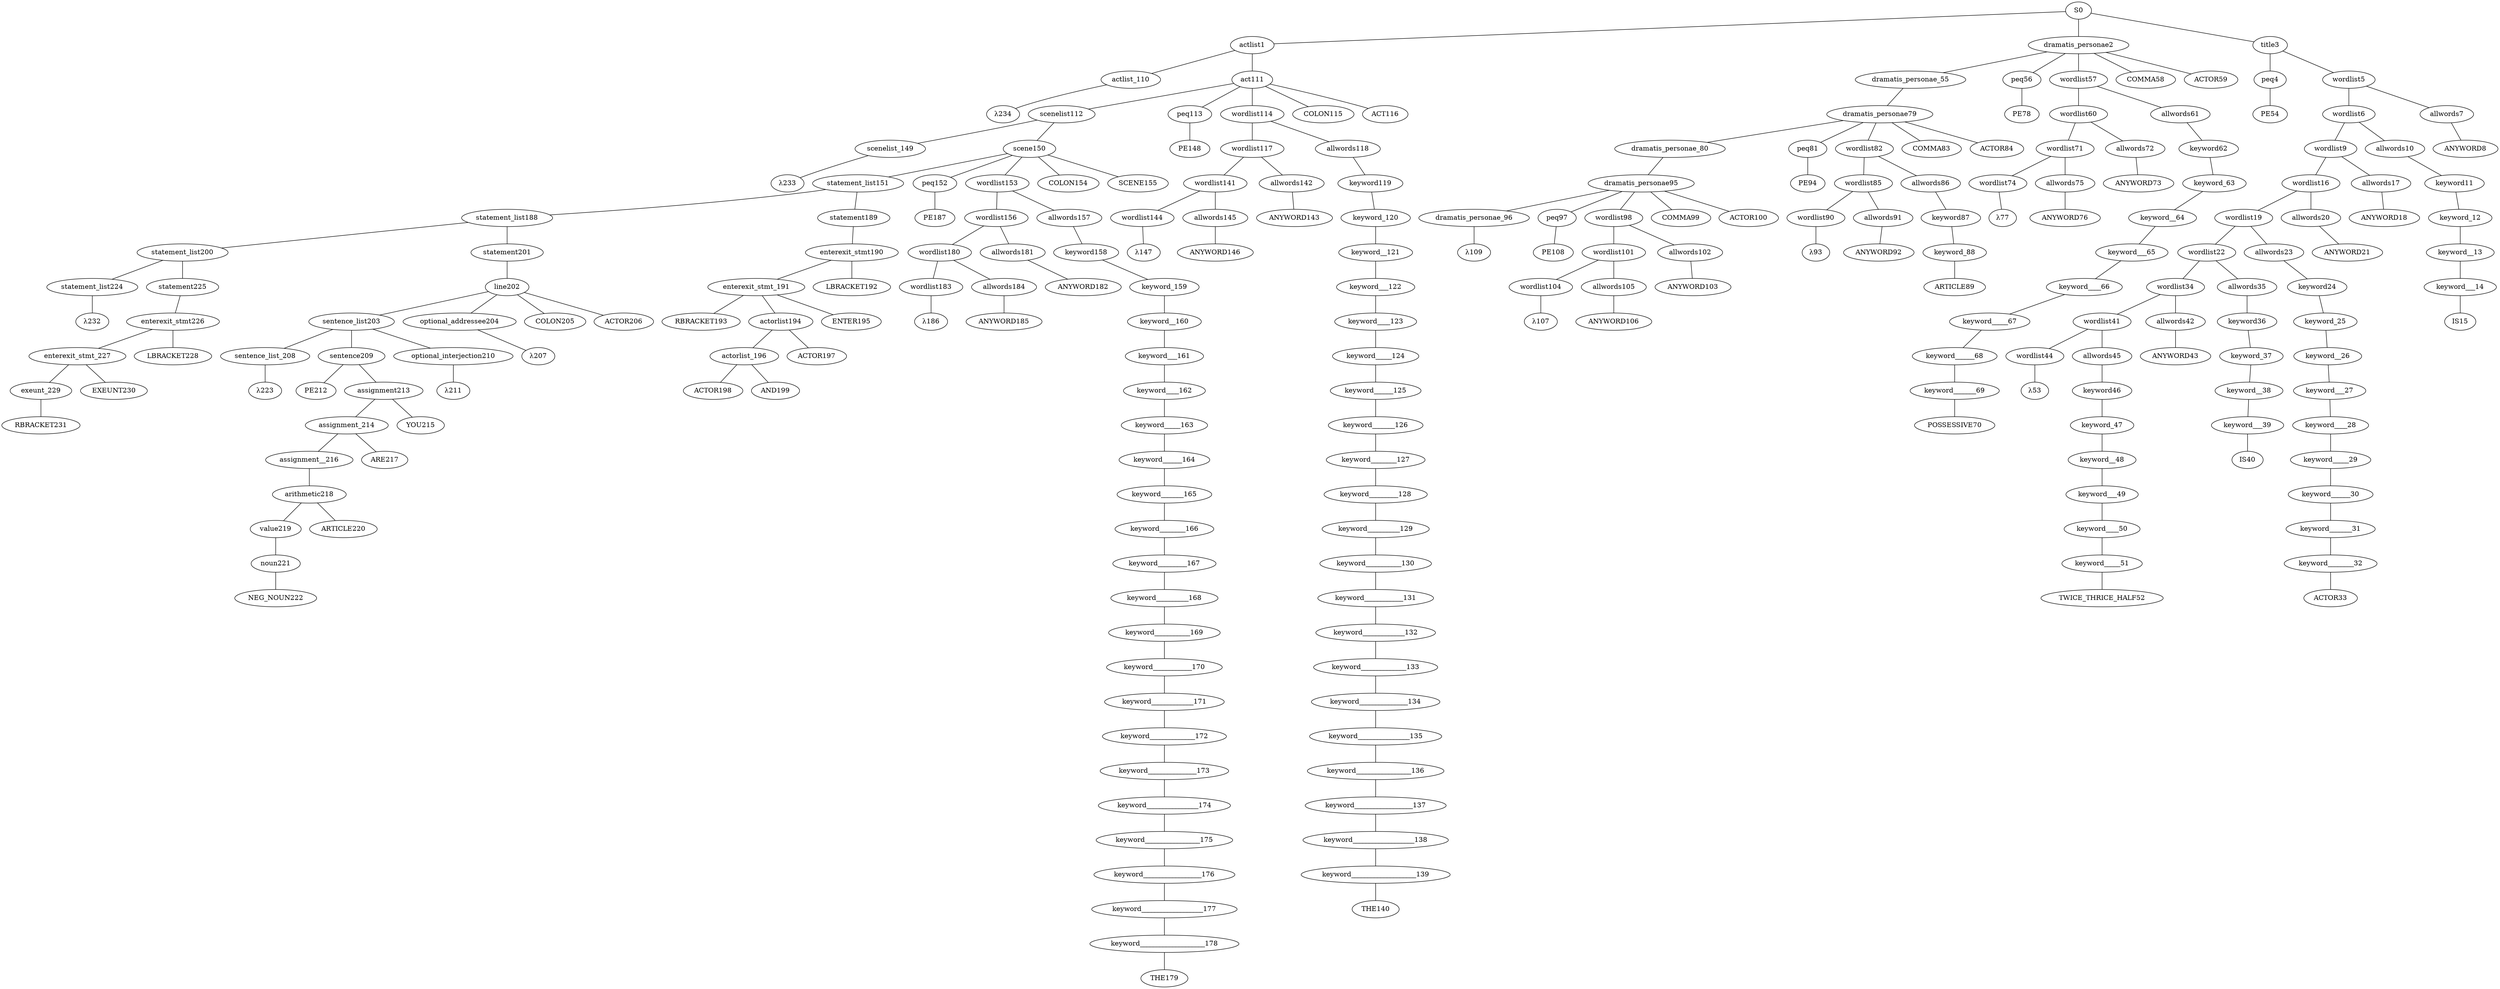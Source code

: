 strict graph {
	S0 -- actlist1
	S0 -- dramatis_personae2
	S0 -- title3

	title3 -- peq4
	title3 -- wordlist5

	wordlist5 -- wordlist6
	wordlist5 -- allwords7

	allwords7 -- ANYWORD8


	wordlist6 -- wordlist9
	wordlist6 -- allwords10

	allwords10 -- keyword11

	keyword11 -- keyword_12

	keyword_12 -- keyword__13

	keyword__13 -- keyword___14

	keyword___14 -- IS15


	wordlist9 -- wordlist16
	wordlist9 -- allwords17

	allwords17 -- ANYWORD18


	wordlist16 -- wordlist19
	wordlist16 -- allwords20

	allwords20 -- ANYWORD21


	wordlist19 -- wordlist22
	wordlist19 -- allwords23

	allwords23 -- keyword24

	keyword24 -- keyword_25

	keyword_25 -- keyword__26

	keyword__26 -- keyword___27

	keyword___27 -- keyword____28

	keyword____28 -- keyword_____29

	keyword_____29 -- keyword______30

	keyword______30 -- keyword_______31

	keyword_______31 -- keyword________32

	keyword________32 -- ACTOR33


	wordlist22 -- wordlist34
	wordlist22 -- allwords35

	allwords35 -- keyword36

	keyword36 -- keyword_37

	keyword_37 -- keyword__38

	keyword__38 -- keyword___39

	keyword___39 -- IS40


	wordlist34 -- wordlist41
	wordlist34 -- allwords42

	allwords42 -- ANYWORD43


	wordlist41 -- wordlist44
	wordlist41 -- allwords45

	allwords45 -- keyword46

	keyword46 -- keyword_47

	keyword_47 -- keyword__48

	keyword__48 -- keyword___49

	keyword___49 -- keyword____50

	keyword____50 -- keyword_____51

	keyword_____51 -- TWICE_THRICE_HALF52


	wordlist44 -- λ53

	peq4 -- PE54


	dramatis_personae2 -- dramatis_personae_55
	dramatis_personae2 -- peq56
	dramatis_personae2 -- wordlist57
	dramatis_personae2 -- COMMA58
	dramatis_personae2 -- ACTOR59



	wordlist57 -- wordlist60
	wordlist57 -- allwords61

	allwords61 -- keyword62

	keyword62 -- keyword_63

	keyword_63 -- keyword__64

	keyword__64 -- keyword___65

	keyword___65 -- keyword____66

	keyword____66 -- keyword_____67

	keyword_____67 -- keyword______68

	keyword______68 -- keyword_______69

	keyword_______69 -- POSSESSIVE70


	wordlist60 -- wordlist71
	wordlist60 -- allwords72

	allwords72 -- ANYWORD73


	wordlist71 -- wordlist74
	wordlist71 -- allwords75

	allwords75 -- ANYWORD76


	wordlist74 -- λ77

	peq56 -- PE78


	dramatis_personae_55 -- dramatis_personae79

	dramatis_personae79 -- dramatis_personae_80
	dramatis_personae79 -- peq81
	dramatis_personae79 -- wordlist82
	dramatis_personae79 -- COMMA83
	dramatis_personae79 -- ACTOR84



	wordlist82 -- wordlist85
	wordlist82 -- allwords86

	allwords86 -- keyword87

	keyword87 -- keyword_88

	keyword_88 -- ARTICLE89


	wordlist85 -- wordlist90
	wordlist85 -- allwords91

	allwords91 -- ANYWORD92


	wordlist90 -- λ93

	peq81 -- PE94


	dramatis_personae_80 -- dramatis_personae95

	dramatis_personae95 -- dramatis_personae_96
	dramatis_personae95 -- peq97
	dramatis_personae95 -- wordlist98
	dramatis_personae95 -- COMMA99
	dramatis_personae95 -- ACTOR100



	wordlist98 -- wordlist101
	wordlist98 -- allwords102

	allwords102 -- ANYWORD103


	wordlist101 -- wordlist104
	wordlist101 -- allwords105

	allwords105 -- ANYWORD106


	wordlist104 -- λ107

	peq97 -- PE108


	dramatis_personae_96 -- λ109

	actlist1 -- actlist_110
	actlist1 -- act111

	act111 -- scenelist112
	act111 -- peq113
	act111 -- wordlist114
	act111 -- COLON115
	act111 -- ACT116



	wordlist114 -- wordlist117
	wordlist114 -- allwords118

	allwords118 -- keyword119

	keyword119 -- keyword_120

	keyword_120 -- keyword__121

	keyword__121 -- keyword___122

	keyword___122 -- keyword____123

	keyword____123 -- keyword_____124

	keyword_____124 -- keyword______125

	keyword______125 -- keyword_______126

	keyword_______126 -- keyword________127

	keyword________127 -- keyword_________128

	keyword_________128 -- keyword__________129

	keyword__________129 -- keyword___________130

	keyword___________130 -- keyword____________131

	keyword____________131 -- keyword_____________132

	keyword_____________132 -- keyword______________133

	keyword______________133 -- keyword_______________134

	keyword_______________134 -- keyword________________135

	keyword________________135 -- keyword_________________136

	keyword_________________136 -- keyword__________________137

	keyword__________________137 -- keyword___________________138

	keyword___________________138 -- keyword____________________139

	keyword____________________139 -- THE140


	wordlist117 -- wordlist141
	wordlist117 -- allwords142

	allwords142 -- ANYWORD143


	wordlist141 -- wordlist144
	wordlist141 -- allwords145

	allwords145 -- ANYWORD146


	wordlist144 -- λ147

	peq113 -- PE148


	scenelist112 -- scenelist_149
	scenelist112 -- scene150

	scene150 -- statement_list151
	scene150 -- peq152
	scene150 -- wordlist153
	scene150 -- COLON154
	scene150 -- SCENE155



	wordlist153 -- wordlist156
	wordlist153 -- allwords157

	allwords157 -- keyword158

	keyword158 -- keyword_159

	keyword_159 -- keyword__160

	keyword__160 -- keyword___161

	keyword___161 -- keyword____162

	keyword____162 -- keyword_____163

	keyword_____163 -- keyword______164

	keyword______164 -- keyword_______165

	keyword_______165 -- keyword________166

	keyword________166 -- keyword_________167

	keyword_________167 -- keyword__________168

	keyword__________168 -- keyword___________169

	keyword___________169 -- keyword____________170

	keyword____________170 -- keyword_____________171

	keyword_____________171 -- keyword______________172

	keyword______________172 -- keyword_______________173

	keyword_______________173 -- keyword________________174

	keyword________________174 -- keyword_________________175

	keyword_________________175 -- keyword__________________176

	keyword__________________176 -- keyword___________________177

	keyword___________________177 -- keyword____________________178

	keyword____________________178 -- THE179


	wordlist156 -- wordlist180
	wordlist156 -- allwords181

	allwords181 -- ANYWORD182


	wordlist180 -- wordlist183
	wordlist180 -- allwords184

	allwords184 -- ANYWORD185


	wordlist183 -- λ186

	peq152 -- PE187


	statement_list151 -- statement_list188
	statement_list151 -- statement189

	statement189 -- enterexit_stmt190

	enterexit_stmt190 -- enterexit_stmt_191
	enterexit_stmt190 -- LBRACKET192


	enterexit_stmt_191 -- RBRACKET193
	enterexit_stmt_191 -- actorlist194
	enterexit_stmt_191 -- ENTER195


	actorlist194 -- actorlist_196
	actorlist194 -- ACTOR197


	actorlist_196 -- ACTOR198
	actorlist_196 -- AND199




	statement_list188 -- statement_list200
	statement_list188 -- statement201

	statement201 -- line202

	line202 -- sentence_list203
	line202 -- optional_addressee204
	line202 -- COLON205
	line202 -- ACTOR206



	optional_addressee204 -- λ207

	sentence_list203 -- sentence_list_208
	sentence_list203 -- sentence209
	sentence_list203 -- optional_interjection210

	optional_interjection210 -- λ211

	sentence209 -- PE212
	sentence209 -- assignment213

	assignment213 -- assignment_214
	assignment213 -- YOU215


	assignment_214 -- assignment__216
	assignment_214 -- ARE217


	assignment__216 -- arithmetic218

	arithmetic218 -- value219
	arithmetic218 -- ARTICLE220


	value219 -- noun221

	noun221 -- NEG_NOUN222



	sentence_list_208 -- λ223

	statement_list200 -- statement_list224
	statement_list200 -- statement225

	statement225 -- enterexit_stmt226

	enterexit_stmt226 -- enterexit_stmt_227
	enterexit_stmt226 -- LBRACKET228


	enterexit_stmt_227 -- exeunt_229
	enterexit_stmt_227 -- EXEUNT230


	exeunt_229 -- RBRACKET231


	statement_list224 -- λ232

	scenelist_149 -- λ233

	actlist_110 -- λ234


}